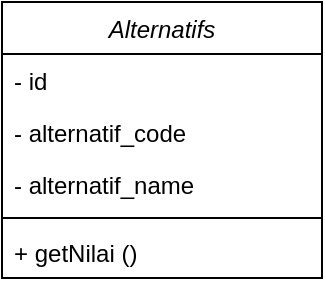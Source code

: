 <mxfile version="26.0.15">
  <diagram name="Page-1" id="Y_nebz4iHbE9cvx9fzBO">
    <mxGraphModel dx="864" dy="514" grid="1" gridSize="10" guides="1" tooltips="1" connect="1" arrows="1" fold="1" page="1" pageScale="1" pageWidth="850" pageHeight="1100" math="0" shadow="0">
      <root>
        <mxCell id="0" />
        <mxCell id="1" parent="0" />
        <mxCell id="mI2qtWNedurX60kFXXPr-1" value="Alternatifs" style="swimlane;fontStyle=2;align=center;verticalAlign=top;childLayout=stackLayout;horizontal=1;startSize=26;horizontalStack=0;resizeParent=1;resizeLast=0;collapsible=1;marginBottom=0;rounded=0;shadow=0;strokeWidth=1;" vertex="1" parent="1">
          <mxGeometry x="300" y="120" width="160" height="138" as="geometry">
            <mxRectangle x="230" y="140" width="160" height="26" as="alternateBounds" />
          </mxGeometry>
        </mxCell>
        <mxCell id="mI2qtWNedurX60kFXXPr-2" value="- id" style="text;align=left;verticalAlign=top;spacingLeft=4;spacingRight=4;overflow=hidden;rotatable=0;points=[[0,0.5],[1,0.5]];portConstraint=eastwest;" vertex="1" parent="mI2qtWNedurX60kFXXPr-1">
          <mxGeometry y="26" width="160" height="26" as="geometry" />
        </mxCell>
        <mxCell id="mI2qtWNedurX60kFXXPr-3" value="- alternatif_code" style="text;align=left;verticalAlign=top;spacingLeft=4;spacingRight=4;overflow=hidden;rotatable=0;points=[[0,0.5],[1,0.5]];portConstraint=eastwest;rounded=0;shadow=0;html=0;" vertex="1" parent="mI2qtWNedurX60kFXXPr-1">
          <mxGeometry y="52" width="160" height="26" as="geometry" />
        </mxCell>
        <mxCell id="mI2qtWNedurX60kFXXPr-4" value="- alternatif_name" style="text;align=left;verticalAlign=top;spacingLeft=4;spacingRight=4;overflow=hidden;rotatable=0;points=[[0,0.5],[1,0.5]];portConstraint=eastwest;rounded=0;shadow=0;html=0;" vertex="1" parent="mI2qtWNedurX60kFXXPr-1">
          <mxGeometry y="78" width="160" height="26" as="geometry" />
        </mxCell>
        <mxCell id="mI2qtWNedurX60kFXXPr-5" value="" style="line;html=1;strokeWidth=1;align=left;verticalAlign=middle;spacingTop=-1;spacingLeft=3;spacingRight=3;rotatable=0;labelPosition=right;points=[];portConstraint=eastwest;" vertex="1" parent="mI2qtWNedurX60kFXXPr-1">
          <mxGeometry y="104" width="160" height="8" as="geometry" />
        </mxCell>
        <mxCell id="mI2qtWNedurX60kFXXPr-6" value="+ getNilai ()" style="text;align=left;verticalAlign=top;spacingLeft=4;spacingRight=4;overflow=hidden;rotatable=0;points=[[0,0.5],[1,0.5]];portConstraint=eastwest;" vertex="1" parent="mI2qtWNedurX60kFXXPr-1">
          <mxGeometry y="112" width="160" height="26" as="geometry" />
        </mxCell>
      </root>
    </mxGraphModel>
  </diagram>
</mxfile>
